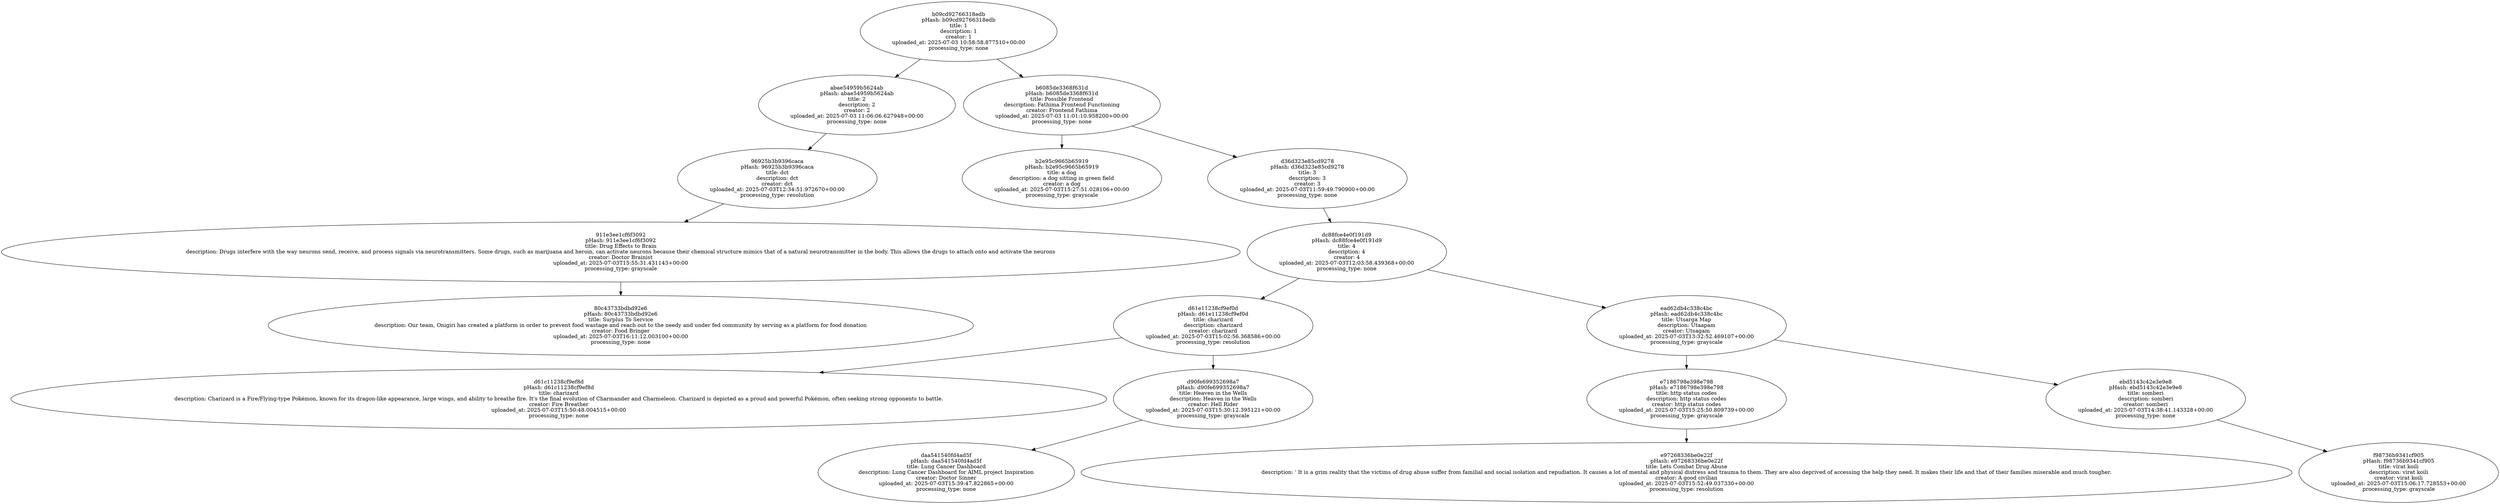 // Binary Search Tree
digraph {
	b09cd92766318edb [label="b09cd92766318edb\npHash: b09cd92766318edb\ntitle: 1\ndescription: 1\ncreator: 1\nuploaded_at: 2025-07-03 10:58:58.877510+00:00\nprocessing_type: none"]
	abae54959b5624ab [label="abae54959b5624ab\npHash: abae54959b5624ab\ntitle: 2\ndescription: 2\ncreator: 2\nuploaded_at: 2025-07-03 11:06:06.627948+00:00\nprocessing_type: none"]
	b09cd92766318edb -> abae54959b5624ab
	"96925b3b9396caca" [label="96925b3b9396caca\npHash: 96925b3b9396caca\ntitle: dct\ndescription: dct\ncreator: dct\nuploaded_at: 2025-07-03T12:34:51.972670+00:00\nprocessing_type: resolution"]
	abae54959b5624ab -> "96925b3b9396caca"
	"911e3ee1cf6f3092" [label="911e3ee1cf6f3092\npHash: 911e3ee1cf6f3092\ntitle: Drug Effects to Brain\ndescription: Drugs interfere with the way neurons send, receive, and process signals via neurotransmitters. Some drugs, such as marijuana and heroin, can activate neurons because their chemical structure mimics that of a natural neurotransmitter in the body. This allows the drugs to attach onto and activate the neurons\ncreator: Doctor Brainist\nuploaded_at: 2025-07-03T15:55:31.431143+00:00\nprocessing_type: grayscale"]
	"96925b3b9396caca" -> "911e3ee1cf6f3092"
	"80c43733bdbd92e6" [label="80c43733bdbd92e6\npHash: 80c43733bdbd92e6\ntitle: Surplus To Service\ndescription: Our team, Onigiri has created a platform in order to prevent food wastage and reach out to the needy and under fed community by serving as a platform for food donation\ncreator: Food Bringer\nuploaded_at: 2025-07-03T16:11:12.003100+00:00\nprocessing_type: none"]
	"911e3ee1cf6f3092" -> "80c43733bdbd92e6"
	b6085de3368f631d [label="b6085de3368f631d\npHash: b6085de3368f631d\ntitle: Possible Frontend\ndescription: Fathima Frontend Functioning\ncreator: Frontend Fathima\nuploaded_at: 2025-07-03 11:01:10.958200+00:00\nprocessing_type: none"]
	b09cd92766318edb -> b6085de3368f631d
	b2e95c9665b65919 [label="b2e95c9665b65919\npHash: b2e95c9665b65919\ntitle: a dog\ndescription: a dog sitting in green field\ncreator: a dog\nuploaded_at: 2025-07-03T15:27:51.028106+00:00\nprocessing_type: grayscale"]
	b6085de3368f631d -> b2e95c9665b65919
	d36d323e85cd9278 [label="d36d323e85cd9278\npHash: d36d323e85cd9278\ntitle: 3\ndescription: 3\ncreator: 3\nuploaded_at: 2025-07-03T11:59:49.790900+00:00\nprocessing_type: none"]
	b6085de3368f631d -> d36d323e85cd9278
	dc88fce4e0f191d9 [label="dc88fce4e0f191d9\npHash: dc88fce4e0f191d9\ntitle: 4\ndescription: 4\ncreator: 4\nuploaded_at: 2025-07-03T12:03:58.439368+00:00\nprocessing_type: none"]
	d36d323e85cd9278 -> dc88fce4e0f191d9
	d61e11238cf9ef0d [label="d61e11238cf9ef0d\npHash: d61e11238cf9ef0d\ntitle: charizard\ndescription: charizard\ncreator: charizard\nuploaded_at: 2025-07-03T15:02:56.368586+00:00\nprocessing_type: resolution"]
	dc88fce4e0f191d9 -> d61e11238cf9ef0d
	d61c11238cf9ef8d [label="d61c11238cf9ef8d\npHash: d61c11238cf9ef8d\ntitle: charizard\ndescription: Charizard is a Fire/Flying-type Pokémon, known for its dragon-like appearance, large wings, and ability to breathe fire. It's the final evolution of Charmander and Charmeleon. Charizard is depicted as a proud and powerful Pokémon, often seeking strong opponents to battle.\ncreator: Fire Breather\nuploaded_at: 2025-07-03T15:50:48.004515+00:00\nprocessing_type: none"]
	d61e11238cf9ef0d -> d61c11238cf9ef8d
	d90fe699352698a7 [label="d90fe699352698a7\npHash: d90fe699352698a7\ntitle: Heaven in the Wells\ndescription: Heaven in the Wells\ncreator: Hell Rider\nuploaded_at: 2025-07-03T15:30:12.395121+00:00\nprocessing_type: grayscale"]
	d61e11238cf9ef0d -> d90fe699352698a7
	daa541540fd4ad5f [label="daa541540fd4ad5f\npHash: daa541540fd4ad5f\ntitle: Lung Cancer Dashboard\ndescription: Lung Cancer Dashboard for AIML project Inspiration\ncreator: Doctor Sinner\nuploaded_at: 2025-07-03T15:39:47.822865+00:00\nprocessing_type: none"]
	d90fe699352698a7 -> daa541540fd4ad5f
	ead62db4c338c4bc [label="ead62db4c338c4bc\npHash: ead62db4c338c4bc\ntitle: Utsarga Map\ndescription: Utaapam\ncreator: Utsagam\nuploaded_at: 2025-07-03T13:32:52.469107+00:00\nprocessing_type: grayscale"]
	dc88fce4e0f191d9 -> ead62db4c338c4bc
	e7186798e398e798 [label="e7186798e398e798\npHash: e7186798e398e798\ntitle: http status codes\ndescription: http status codes\ncreator: http status codes\nuploaded_at: 2025-07-03T15:25:50.809739+00:00\nprocessing_type: grayscale"]
	ead62db4c338c4bc -> e7186798e398e798
	e97268336be0e22f [label="e97268336be0e22f\npHash: e97268336be0e22f\ntitle: Lets Combat Drug Abuse\ndescription: ' It is a grim reality that the victims of drug abuse suffer from familial and social isolation and repudiation. It causes a lot of mental and physical distress and trauma to them. They are also deprived of accessing the help they need. It makes their life and that of their families miserable and much tougher.\ncreator: A good civilian\nuploaded_at: 2025-07-03T15:52:49.037330+00:00\nprocessing_type: resolution"]
	e7186798e398e798 -> e97268336be0e22f
	ebd5143c42e3e9e8 [label="ebd5143c42e3e9e8\npHash: ebd5143c42e3e9e8\ntitle: somberi\ndescription: somberi\ncreator: somberi\nuploaded_at: 2025-07-03T14:38:41.143328+00:00\nprocessing_type: none"]
	ead62db4c338c4bc -> ebd5143c42e3e9e8
	f98736b9341cf905 [label="f98736b9341cf905\npHash: f98736b9341cf905\ntitle: virat koili\ndescription: virat koili\ncreator: virat koili\nuploaded_at: 2025-07-03T15:06:17.728553+00:00\nprocessing_type: grayscale"]
	ebd5143c42e3e9e8 -> f98736b9341cf905
}
